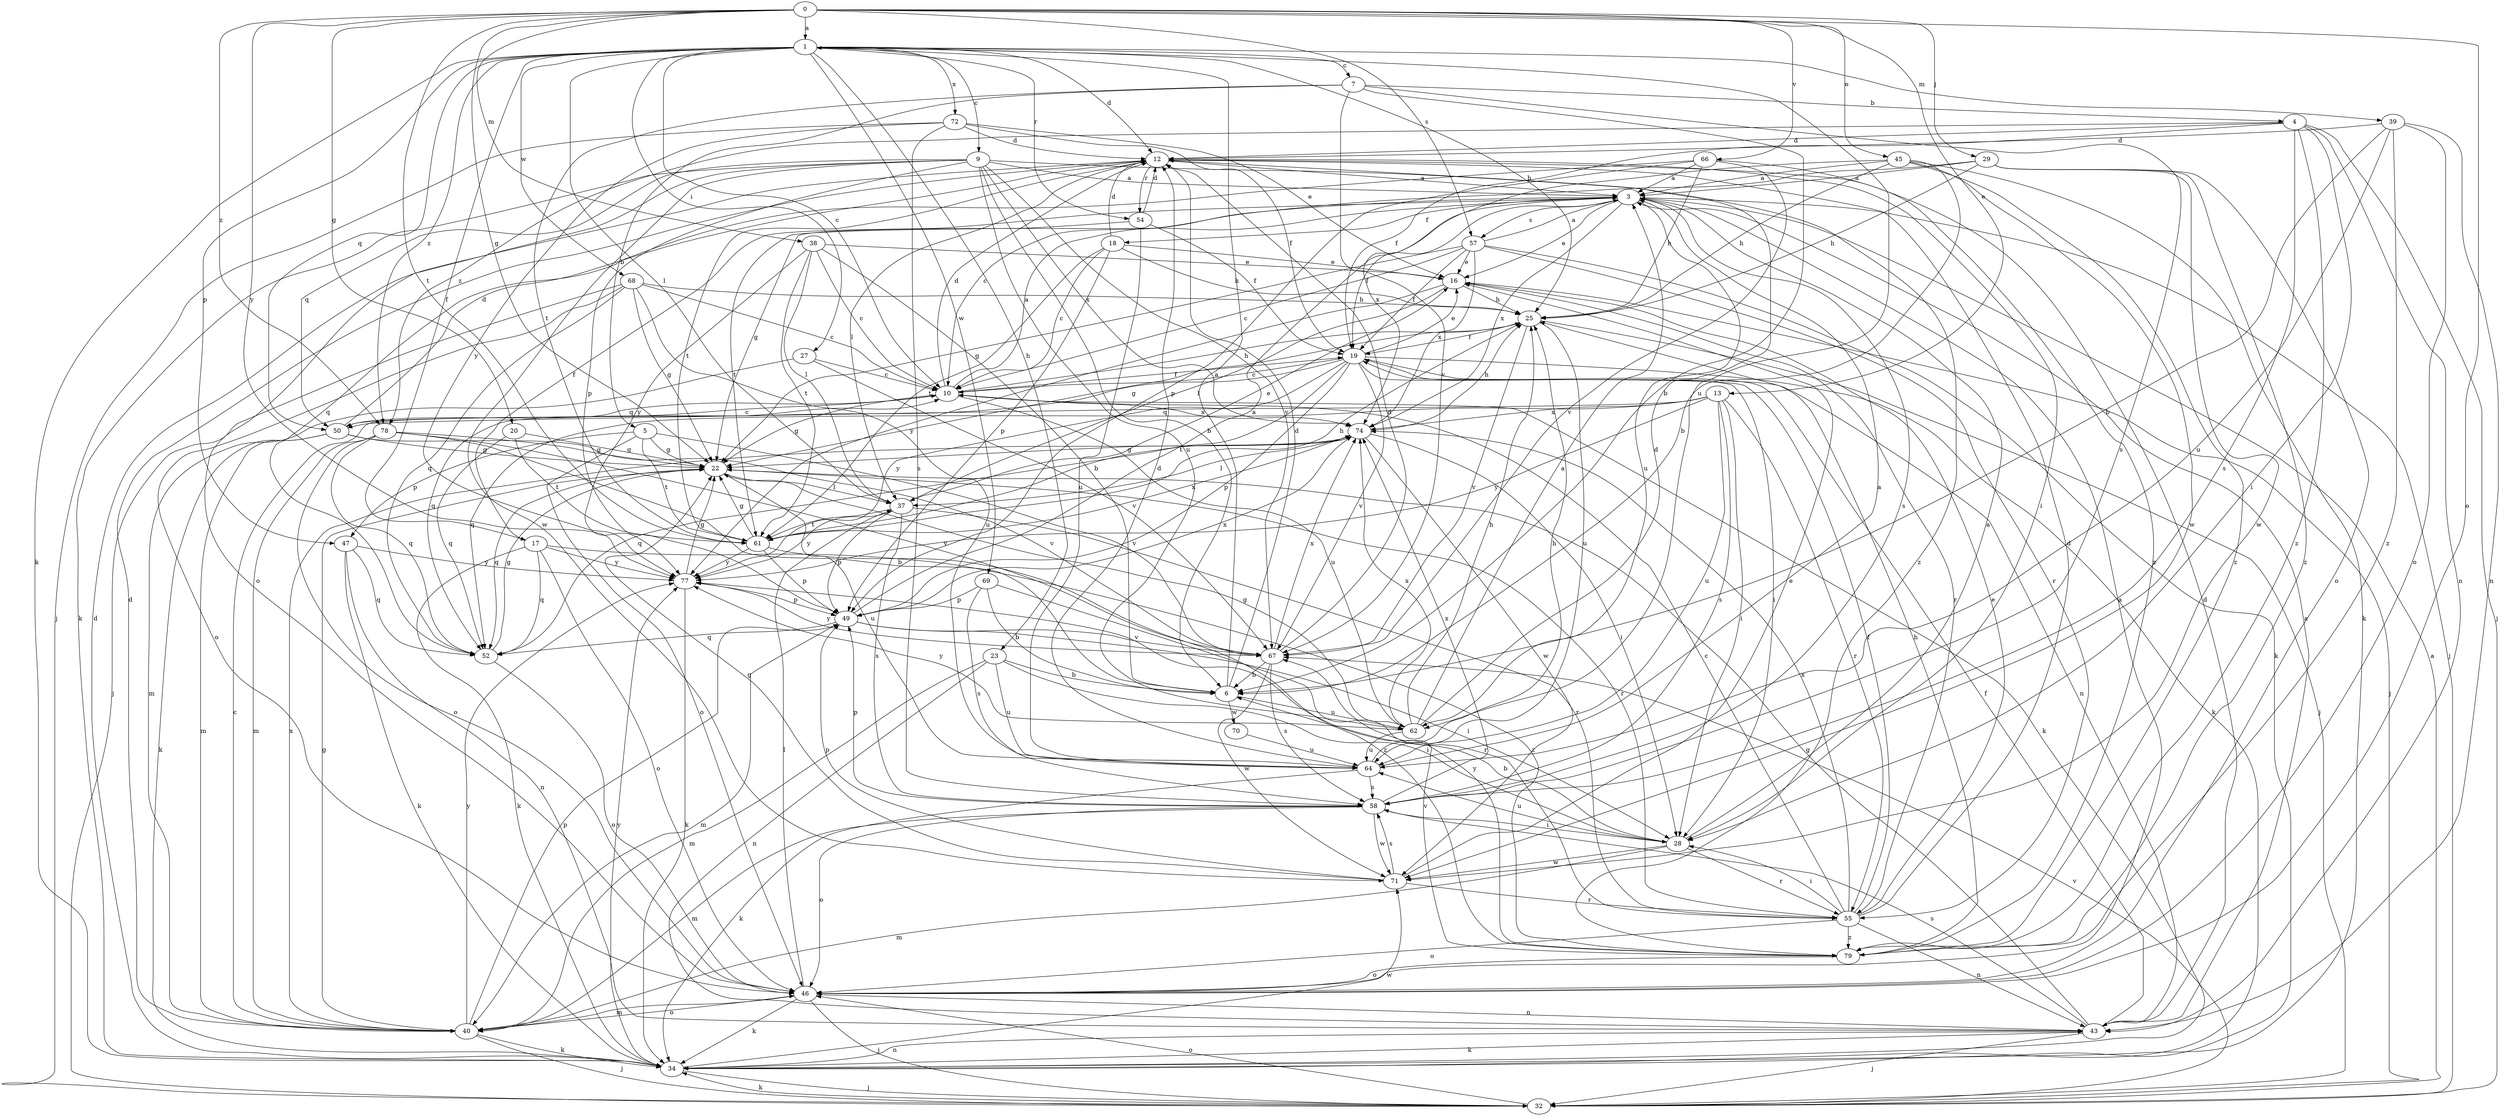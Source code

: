 strict digraph  {
0;
1;
3;
4;
5;
6;
7;
9;
10;
12;
13;
16;
17;
18;
19;
20;
22;
23;
25;
27;
28;
29;
32;
34;
37;
38;
39;
40;
43;
45;
46;
47;
49;
50;
52;
54;
55;
57;
58;
61;
62;
64;
66;
67;
68;
69;
70;
71;
72;
74;
77;
78;
79;
0 -> 1  [label=a];
0 -> 13  [label=e];
0 -> 20  [label=g];
0 -> 22  [label=g];
0 -> 29  [label=j];
0 -> 38  [label=m];
0 -> 45  [label=o];
0 -> 46  [label=o];
0 -> 57  [label=s];
0 -> 61  [label=t];
0 -> 66  [label=v];
0 -> 77  [label=y];
0 -> 78  [label=z];
1 -> 7  [label=c];
1 -> 9  [label=c];
1 -> 10  [label=c];
1 -> 12  [label=d];
1 -> 17  [label=f];
1 -> 23  [label=h];
1 -> 25  [label=h];
1 -> 27  [label=i];
1 -> 34  [label=k];
1 -> 37  [label=l];
1 -> 39  [label=m];
1 -> 47  [label=p];
1 -> 50  [label=q];
1 -> 54  [label=r];
1 -> 62  [label=u];
1 -> 68  [label=w];
1 -> 69  [label=w];
1 -> 72  [label=x];
1 -> 78  [label=z];
3 -> 16  [label=e];
3 -> 17  [label=f];
3 -> 18  [label=f];
3 -> 19  [label=f];
3 -> 22  [label=g];
3 -> 32  [label=j];
3 -> 57  [label=s];
3 -> 58  [label=s];
3 -> 62  [label=u];
3 -> 74  [label=x];
4 -> 12  [label=d];
4 -> 19  [label=f];
4 -> 28  [label=i];
4 -> 32  [label=j];
4 -> 43  [label=n];
4 -> 58  [label=s];
4 -> 78  [label=z];
4 -> 79  [label=z];
5 -> 22  [label=g];
5 -> 46  [label=o];
5 -> 47  [label=p];
5 -> 61  [label=t];
5 -> 67  [label=v];
6 -> 1  [label=a];
6 -> 12  [label=d];
6 -> 62  [label=u];
6 -> 70  [label=w];
7 -> 4  [label=b];
7 -> 5  [label=b];
7 -> 6  [label=b];
7 -> 58  [label=s];
7 -> 61  [label=t];
7 -> 67  [label=v];
9 -> 3  [label=a];
9 -> 6  [label=b];
9 -> 34  [label=k];
9 -> 46  [label=o];
9 -> 49  [label=p];
9 -> 50  [label=q];
9 -> 62  [label=u];
9 -> 67  [label=v];
9 -> 71  [label=w];
9 -> 74  [label=x];
9 -> 79  [label=z];
10 -> 3  [label=a];
10 -> 12  [label=d];
10 -> 19  [label=f];
10 -> 22  [label=g];
10 -> 25  [label=h];
10 -> 34  [label=k];
10 -> 50  [label=q];
10 -> 62  [label=u];
10 -> 74  [label=x];
12 -> 3  [label=a];
12 -> 28  [label=i];
12 -> 37  [label=l];
12 -> 54  [label=r];
12 -> 61  [label=t];
13 -> 28  [label=i];
13 -> 50  [label=q];
13 -> 52  [label=q];
13 -> 55  [label=r];
13 -> 58  [label=s];
13 -> 64  [label=u];
13 -> 74  [label=x];
13 -> 77  [label=y];
16 -> 25  [label=h];
16 -> 32  [label=j];
16 -> 37  [label=l];
16 -> 55  [label=r];
16 -> 77  [label=y];
17 -> 34  [label=k];
17 -> 46  [label=o];
17 -> 52  [label=q];
17 -> 77  [label=y];
17 -> 79  [label=z];
18 -> 10  [label=c];
18 -> 12  [label=d];
18 -> 16  [label=e];
18 -> 25  [label=h];
18 -> 49  [label=p];
18 -> 61  [label=t];
19 -> 10  [label=c];
19 -> 16  [label=e];
19 -> 28  [label=i];
19 -> 34  [label=k];
19 -> 43  [label=n];
19 -> 49  [label=p];
19 -> 52  [label=q];
19 -> 61  [label=t];
19 -> 67  [label=v];
19 -> 77  [label=y];
20 -> 22  [label=g];
20 -> 52  [label=q];
20 -> 61  [label=t];
22 -> 37  [label=l];
22 -> 52  [label=q];
22 -> 55  [label=r];
22 -> 64  [label=u];
23 -> 6  [label=b];
23 -> 28  [label=i];
23 -> 40  [label=m];
23 -> 43  [label=n];
23 -> 64  [label=u];
25 -> 19  [label=f];
25 -> 22  [label=g];
25 -> 32  [label=j];
25 -> 64  [label=u];
25 -> 67  [label=v];
27 -> 10  [label=c];
27 -> 40  [label=m];
27 -> 67  [label=v];
28 -> 3  [label=a];
28 -> 6  [label=b];
28 -> 40  [label=m];
28 -> 55  [label=r];
28 -> 64  [label=u];
28 -> 71  [label=w];
29 -> 3  [label=a];
29 -> 10  [label=c];
29 -> 25  [label=h];
29 -> 46  [label=o];
29 -> 71  [label=w];
29 -> 79  [label=z];
32 -> 3  [label=a];
32 -> 34  [label=k];
32 -> 46  [label=o];
32 -> 67  [label=v];
34 -> 12  [label=d];
34 -> 32  [label=j];
34 -> 43  [label=n];
34 -> 71  [label=w];
34 -> 77  [label=y];
37 -> 16  [label=e];
37 -> 49  [label=p];
37 -> 55  [label=r];
37 -> 58  [label=s];
37 -> 61  [label=t];
37 -> 77  [label=y];
38 -> 6  [label=b];
38 -> 10  [label=c];
38 -> 16  [label=e];
38 -> 37  [label=l];
38 -> 61  [label=t];
38 -> 77  [label=y];
39 -> 6  [label=b];
39 -> 12  [label=d];
39 -> 43  [label=n];
39 -> 46  [label=o];
39 -> 64  [label=u];
39 -> 79  [label=z];
40 -> 10  [label=c];
40 -> 12  [label=d];
40 -> 22  [label=g];
40 -> 32  [label=j];
40 -> 34  [label=k];
40 -> 46  [label=o];
40 -> 49  [label=p];
40 -> 74  [label=x];
40 -> 77  [label=y];
43 -> 3  [label=a];
43 -> 12  [label=d];
43 -> 19  [label=f];
43 -> 22  [label=g];
43 -> 32  [label=j];
43 -> 34  [label=k];
43 -> 58  [label=s];
45 -> 3  [label=a];
45 -> 6  [label=b];
45 -> 25  [label=h];
45 -> 34  [label=k];
45 -> 71  [label=w];
45 -> 74  [label=x];
45 -> 79  [label=z];
46 -> 3  [label=a];
46 -> 32  [label=j];
46 -> 34  [label=k];
46 -> 37  [label=l];
46 -> 40  [label=m];
46 -> 43  [label=n];
47 -> 34  [label=k];
47 -> 43  [label=n];
47 -> 52  [label=q];
47 -> 77  [label=y];
49 -> 3  [label=a];
49 -> 28  [label=i];
49 -> 40  [label=m];
49 -> 52  [label=q];
49 -> 67  [label=v];
49 -> 74  [label=x];
50 -> 10  [label=c];
50 -> 12  [label=d];
50 -> 22  [label=g];
50 -> 34  [label=k];
50 -> 40  [label=m];
50 -> 67  [label=v];
52 -> 22  [label=g];
52 -> 46  [label=o];
54 -> 12  [label=d];
54 -> 19  [label=f];
54 -> 61  [label=t];
54 -> 64  [label=u];
55 -> 10  [label=c];
55 -> 12  [label=d];
55 -> 16  [label=e];
55 -> 19  [label=f];
55 -> 28  [label=i];
55 -> 43  [label=n];
55 -> 46  [label=o];
55 -> 74  [label=x];
55 -> 79  [label=z];
57 -> 3  [label=a];
57 -> 10  [label=c];
57 -> 16  [label=e];
57 -> 19  [label=f];
57 -> 22  [label=g];
57 -> 34  [label=k];
57 -> 55  [label=r];
57 -> 74  [label=x];
58 -> 28  [label=i];
58 -> 40  [label=m];
58 -> 46  [label=o];
58 -> 49  [label=p];
58 -> 71  [label=w];
58 -> 74  [label=x];
61 -> 22  [label=g];
61 -> 25  [label=h];
61 -> 49  [label=p];
61 -> 74  [label=x];
61 -> 77  [label=y];
61 -> 79  [label=z];
62 -> 3  [label=a];
62 -> 12  [label=d];
62 -> 22  [label=g];
62 -> 25  [label=h];
62 -> 64  [label=u];
62 -> 74  [label=x];
62 -> 77  [label=y];
64 -> 3  [label=a];
64 -> 12  [label=d];
64 -> 25  [label=h];
64 -> 34  [label=k];
64 -> 58  [label=s];
66 -> 3  [label=a];
66 -> 25  [label=h];
66 -> 49  [label=p];
66 -> 52  [label=q];
66 -> 67  [label=v];
66 -> 79  [label=z];
67 -> 6  [label=b];
67 -> 12  [label=d];
67 -> 58  [label=s];
67 -> 71  [label=w];
67 -> 74  [label=x];
67 -> 77  [label=y];
68 -> 10  [label=c];
68 -> 22  [label=g];
68 -> 25  [label=h];
68 -> 32  [label=j];
68 -> 46  [label=o];
68 -> 52  [label=q];
68 -> 64  [label=u];
69 -> 6  [label=b];
69 -> 49  [label=p];
69 -> 55  [label=r];
69 -> 58  [label=s];
70 -> 64  [label=u];
71 -> 16  [label=e];
71 -> 22  [label=g];
71 -> 49  [label=p];
71 -> 55  [label=r];
71 -> 58  [label=s];
72 -> 12  [label=d];
72 -> 16  [label=e];
72 -> 19  [label=f];
72 -> 32  [label=j];
72 -> 58  [label=s];
72 -> 77  [label=y];
74 -> 22  [label=g];
74 -> 25  [label=h];
74 -> 28  [label=i];
74 -> 37  [label=l];
74 -> 52  [label=q];
74 -> 71  [label=w];
77 -> 22  [label=g];
77 -> 34  [label=k];
77 -> 49  [label=p];
78 -> 6  [label=b];
78 -> 22  [label=g];
78 -> 40  [label=m];
78 -> 46  [label=o];
78 -> 52  [label=q];
78 -> 67  [label=v];
79 -> 25  [label=h];
79 -> 46  [label=o];
79 -> 67  [label=v];
79 -> 77  [label=y];
}
